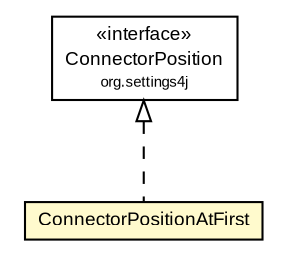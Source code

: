#!/usr/local/bin/dot
#
# Class diagram 
# Generated by UMLGraph version R5_6-24-gf6e263 (http://www.umlgraph.org/)
#

digraph G {
	edge [fontname="arial",fontsize=10,labelfontname="arial",labelfontsize=10];
	node [fontname="arial",fontsize=10,shape=plaintext];
	nodesep=0.25;
	ranksep=0.5;
	// org.settings4j.ConnectorPosition
	c1603 [label=<<table title="org.settings4j.ConnectorPosition" border="0" cellborder="1" cellspacing="0" cellpadding="2" port="p" href="../../ConnectorPosition.html">
		<tr><td><table border="0" cellspacing="0" cellpadding="1">
<tr><td align="center" balign="center"> &#171;interface&#187; </td></tr>
<tr><td align="center" balign="center"> ConnectorPosition </td></tr>
<tr><td align="center" balign="center"><font point-size="7.0"> org.settings4j </font></td></tr>
		</table></td></tr>
		</table>>, URL="../../ConnectorPosition.html", fontname="arial", fontcolor="black", fontsize=9.0];
	// org.settings4j.settings.position.ConnectorPositionAtFirst
	c1634 [label=<<table title="org.settings4j.settings.position.ConnectorPositionAtFirst" border="0" cellborder="1" cellspacing="0" cellpadding="2" port="p" bgcolor="lemonChiffon" href="./ConnectorPositionAtFirst.html">
		<tr><td><table border="0" cellspacing="0" cellpadding="1">
<tr><td align="center" balign="center"> ConnectorPositionAtFirst </td></tr>
		</table></td></tr>
		</table>>, URL="./ConnectorPositionAtFirst.html", fontname="arial", fontcolor="black", fontsize=9.0];
	//org.settings4j.settings.position.ConnectorPositionAtFirst implements org.settings4j.ConnectorPosition
	c1603:p -> c1634:p [dir=back,arrowtail=empty,style=dashed];
}

